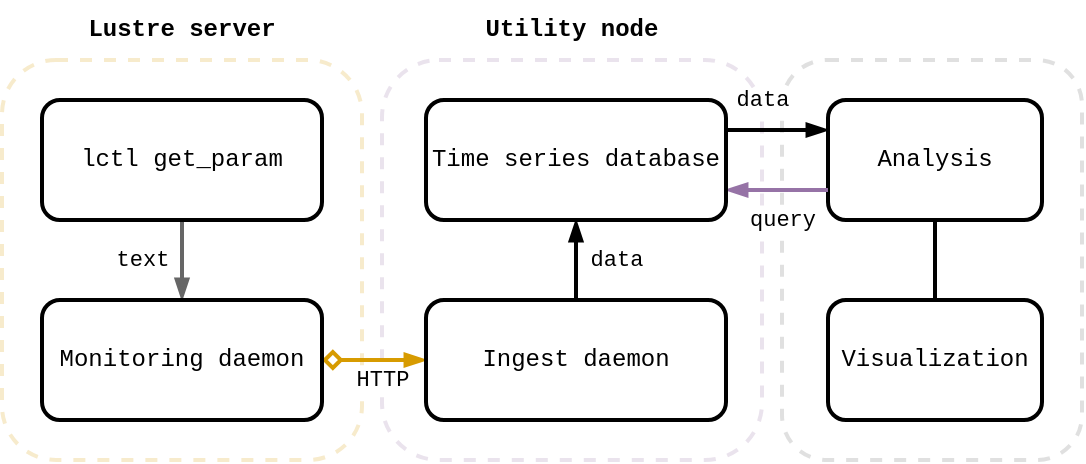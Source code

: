 <mxfile version="20.3.0" type="device"><diagram id="nkQReMaoDUXTgwUwm7uC" name="Page-1"><mxGraphModel dx="778" dy="476" grid="1" gridSize="10" guides="1" tooltips="1" connect="1" arrows="1" fold="1" page="1" pageScale="1" pageWidth="583" pageHeight="827" math="0" shadow="0"><root><mxCell id="0"/><mxCell id="1" parent="0"/><mxCell id="Wh_M8n7J2It5prqBckeL-4" value="" style="rounded=1;whiteSpace=wrap;html=1;strokeWidth=2;fontFamily=Courier New;fillColor=none;dashed=1;strokeColor=#9673a6;opacity=20;" parent="1" vertex="1"><mxGeometry x="240" y="170" width="190" height="200" as="geometry"/></mxCell><mxCell id="PYKcylWrf3t0LSj3RDaE-15" value="" style="rounded=1;whiteSpace=wrap;html=1;strokeWidth=2;fontFamily=Courier New;fillColor=none;dashed=1;fontColor=#333333;strokeColor=#666666;opacity=20;" parent="1" vertex="1"><mxGeometry x="440" y="170" width="150" height="200" as="geometry"/></mxCell><mxCell id="PYKcylWrf3t0LSj3RDaE-14" value="" style="rounded=1;whiteSpace=wrap;html=1;strokeWidth=2;fontFamily=Courier New;fillColor=none;dashed=1;strokeColor=#d79b00;opacity=20;" parent="1" vertex="1"><mxGeometry x="50" y="170" width="180" height="200" as="geometry"/></mxCell><mxCell id="PYKcylWrf3t0LSj3RDaE-3" style="edgeStyle=orthogonalEdgeStyle;rounded=0;orthogonalLoop=1;jettySize=auto;html=1;strokeWidth=2;endArrow=blockThin;endFill=1;startArrow=diamond;startFill=0;fontFamily=Courier New;fillColor=#ffe6cc;strokeColor=#d79b00;" parent="1" source="PYKcylWrf3t0LSj3RDaE-1" target="PYKcylWrf3t0LSj3RDaE-2" edge="1"><mxGeometry relative="1" as="geometry"/></mxCell><mxCell id="Wh_M8n7J2It5prqBckeL-16" value="HTTP" style="edgeLabel;html=1;align=center;verticalAlign=middle;resizable=0;points=[];fontFamily=Courier New;" parent="PYKcylWrf3t0LSj3RDaE-3" vertex="1" connectable="0"><mxGeometry x="-0.238" y="-3" relative="1" as="geometry"><mxPoint x="10" y="7" as="offset"/></mxGeometry></mxCell><mxCell id="PYKcylWrf3t0LSj3RDaE-9" style="edgeStyle=orthogonalEdgeStyle;rounded=0;orthogonalLoop=1;jettySize=auto;html=1;strokeWidth=2;startArrow=blockThin;startFill=1;endArrow=none;endFill=0;fontFamily=Courier New;fillColor=#f5f5f5;strokeColor=#666666;" parent="1" source="PYKcylWrf3t0LSj3RDaE-1" target="PYKcylWrf3t0LSj3RDaE-8" edge="1"><mxGeometry relative="1" as="geometry"/></mxCell><mxCell id="Wh_M8n7J2It5prqBckeL-15" value="text" style="edgeLabel;html=1;align=center;verticalAlign=middle;resizable=0;points=[];fontFamily=Courier New;" parent="PYKcylWrf3t0LSj3RDaE-9" vertex="1" connectable="0"><mxGeometry x="0.164" relative="1" as="geometry"><mxPoint x="-20" y="3" as="offset"/></mxGeometry></mxCell><mxCell id="PYKcylWrf3t0LSj3RDaE-1" value="Monitoring daemon" style="rounded=1;whiteSpace=wrap;html=1;strokeWidth=2;fontFamily=Courier New;" parent="1" vertex="1"><mxGeometry x="70" y="290" width="140" height="60" as="geometry"/></mxCell><mxCell id="Wh_M8n7J2It5prqBckeL-18" value="" style="edgeStyle=orthogonalEdgeStyle;curved=1;rounded=0;orthogonalLoop=1;jettySize=auto;html=1;strokeWidth=2;startArrow=none;startFill=0;endArrow=blockThin;endFill=1;fontFamily=Courier New;" parent="1" source="PYKcylWrf3t0LSj3RDaE-2" target="PYKcylWrf3t0LSj3RDaE-4" edge="1"><mxGeometry relative="1" as="geometry"/></mxCell><mxCell id="Wh_M8n7J2It5prqBckeL-19" value="data" style="edgeLabel;html=1;align=center;verticalAlign=middle;resizable=0;points=[];fontFamily=Courier New;" parent="Wh_M8n7J2It5prqBckeL-18" vertex="1" connectable="0"><mxGeometry x="-0.283" y="-1" relative="1" as="geometry"><mxPoint x="19" y="-6" as="offset"/></mxGeometry></mxCell><mxCell id="PYKcylWrf3t0LSj3RDaE-2" value="Ingest daemon" style="rounded=1;whiteSpace=wrap;html=1;strokeWidth=2;fontFamily=Courier New;" parent="1" vertex="1"><mxGeometry x="262" y="290" width="150" height="60" as="geometry"/></mxCell><mxCell id="PYKcylWrf3t0LSj3RDaE-8" value="lctl get_param" style="rounded=1;whiteSpace=wrap;html=1;strokeWidth=2;fontFamily=Courier New;" parent="1" vertex="1"><mxGeometry x="70" y="190" width="140" height="60" as="geometry"/></mxCell><mxCell id="PYKcylWrf3t0LSj3RDaE-10" value="Lustre server" style="text;html=1;strokeColor=none;fillColor=none;align=center;verticalAlign=middle;whiteSpace=wrap;rounded=0;strokeWidth=2;fontFamily=Courier New;fontStyle=1" parent="1" vertex="1"><mxGeometry x="85" y="140" width="110" height="30" as="geometry"/></mxCell><mxCell id="PYKcylWrf3t0LSj3RDaE-11" value="Utility node" style="text;html=1;strokeColor=none;fillColor=none;align=center;verticalAlign=middle;whiteSpace=wrap;rounded=0;strokeWidth=2;fontFamily=Courier New;fontStyle=1" parent="1" vertex="1"><mxGeometry x="275" y="140" width="120" height="30" as="geometry"/></mxCell><mxCell id="Wh_M8n7J2It5prqBckeL-7" style="rounded=0;orthogonalLoop=1;jettySize=auto;html=1;exitX=0;exitY=0.25;exitDx=0;exitDy=0;strokeWidth=2;endArrow=none;endFill=0;startArrow=blockThin;startFill=1;fontFamily=Courier New;entryX=1;entryY=0.25;entryDx=0;entryDy=0;" parent="1" source="Wh_M8n7J2It5prqBckeL-3" target="PYKcylWrf3t0LSj3RDaE-4" edge="1"><mxGeometry relative="1" as="geometry"/></mxCell><mxCell id="Wh_M8n7J2It5prqBckeL-14" value="data" style="edgeLabel;html=1;align=center;verticalAlign=middle;resizable=0;points=[];fontFamily=Courier New;" parent="Wh_M8n7J2It5prqBckeL-7" vertex="1" connectable="0"><mxGeometry x="0.217" relative="1" as="geometry"><mxPoint x="-2" y="-15" as="offset"/></mxGeometry></mxCell><mxCell id="Wh_M8n7J2It5prqBckeL-12" style="edgeStyle=orthogonalEdgeStyle;curved=1;rounded=0;orthogonalLoop=1;jettySize=auto;html=1;strokeWidth=2;startArrow=none;startFill=0;endArrow=none;endFill=0;fontFamily=Courier New;" parent="1" source="Wh_M8n7J2It5prqBckeL-3" target="Wh_M8n7J2It5prqBckeL-11" edge="1"><mxGeometry relative="1" as="geometry"/></mxCell><mxCell id="Wh_M8n7J2It5prqBckeL-3" value="Analysis" style="rounded=1;whiteSpace=wrap;html=1;strokeWidth=2;fontFamily=Courier New;" parent="1" vertex="1"><mxGeometry x="463" y="190" width="107" height="60" as="geometry"/></mxCell><mxCell id="Wh_M8n7J2It5prqBckeL-6" style="rounded=0;orthogonalLoop=1;jettySize=auto;html=1;entryX=0;entryY=0.75;entryDx=0;entryDy=0;strokeWidth=2;endArrow=none;endFill=0;startArrow=blockThin;startFill=1;fillColor=#e1d5e7;strokeColor=#9673a6;fontFamily=Courier New;exitX=1;exitY=0.75;exitDx=0;exitDy=0;" parent="1" source="PYKcylWrf3t0LSj3RDaE-4" target="Wh_M8n7J2It5prqBckeL-3" edge="1"><mxGeometry relative="1" as="geometry"><mxPoint x="410" y="240" as="sourcePoint"/></mxGeometry></mxCell><mxCell id="Wh_M8n7J2It5prqBckeL-13" value="query" style="edgeLabel;html=1;align=center;verticalAlign=middle;resizable=0;points=[];fontFamily=Courier New;" parent="Wh_M8n7J2It5prqBckeL-6" vertex="1" connectable="0"><mxGeometry x="-0.137" relative="1" as="geometry"><mxPoint x="6" y="15" as="offset"/></mxGeometry></mxCell><mxCell id="PYKcylWrf3t0LSj3RDaE-4" value="Time series database" style="rounded=1;whiteSpace=wrap;html=1;strokeWidth=2;fontFamily=Courier New;" parent="1" vertex="1"><mxGeometry x="262" y="190" width="150" height="60" as="geometry"/></mxCell><mxCell id="Wh_M8n7J2It5prqBckeL-11" value="Visualization" style="rounded=1;whiteSpace=wrap;html=1;strokeWidth=2;fontFamily=Courier New;" parent="1" vertex="1"><mxGeometry x="463" y="290" width="107" height="60" as="geometry"/></mxCell></root></mxGraphModel></diagram></mxfile>